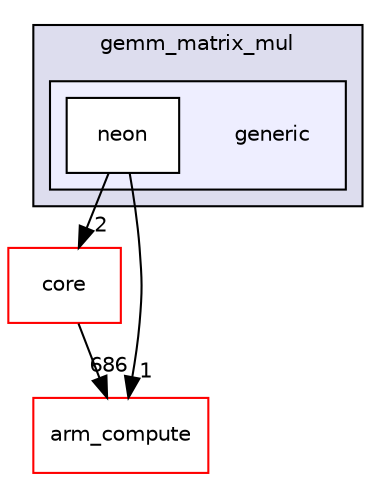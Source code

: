 digraph "src/cpu/kernels/gemm_matrix_mul/generic" {
  compound=true
  node [ fontsize="10", fontname="Helvetica"];
  edge [ labelfontsize="10", labelfontname="Helvetica"];
  subgraph clusterdir_8354fc0b23f39599911bbf22ba8bc0a8 {
    graph [ bgcolor="#ddddee", pencolor="black", label="gemm_matrix_mul" fontname="Helvetica", fontsize="10", URL="dir_8354fc0b23f39599911bbf22ba8bc0a8.xhtml"]
  subgraph clusterdir_33c70755c1e4957d99691c84bf942700 {
    graph [ bgcolor="#eeeeff", pencolor="black", label="" URL="dir_33c70755c1e4957d99691c84bf942700.xhtml"];
    dir_33c70755c1e4957d99691c84bf942700 [shape=plaintext label="generic"];
  dir_6c223c3726c70a771aeef76d364f5cb2 [shape=box label="neon" fillcolor="white" style="filled" URL="dir_6c223c3726c70a771aeef76d364f5cb2.xhtml"];
  }
  }
  dir_aebb8dcc11953d78e620bbef0b9e2183 [shape=box label="core" fillcolor="white" style="filled" color="red" URL="dir_aebb8dcc11953d78e620bbef0b9e2183.xhtml"];
  dir_214608ef36d61442cb2b0c1c4e9a7def [shape=box label="arm_compute" fillcolor="white" style="filled" color="red" URL="dir_214608ef36d61442cb2b0c1c4e9a7def.xhtml"];
  dir_aebb8dcc11953d78e620bbef0b9e2183->dir_214608ef36d61442cb2b0c1c4e9a7def [headlabel="686", labeldistance=1.5 headhref="dir_000017_000000.xhtml"];
  dir_6c223c3726c70a771aeef76d364f5cb2->dir_214608ef36d61442cb2b0c1c4e9a7def [headlabel="1", labeldistance=1.5 headhref="dir_000452_000000.xhtml"];
  dir_6c223c3726c70a771aeef76d364f5cb2->dir_aebb8dcc11953d78e620bbef0b9e2183 [headlabel="2", labeldistance=1.5 headhref="dir_000452_000017.xhtml"];
}
